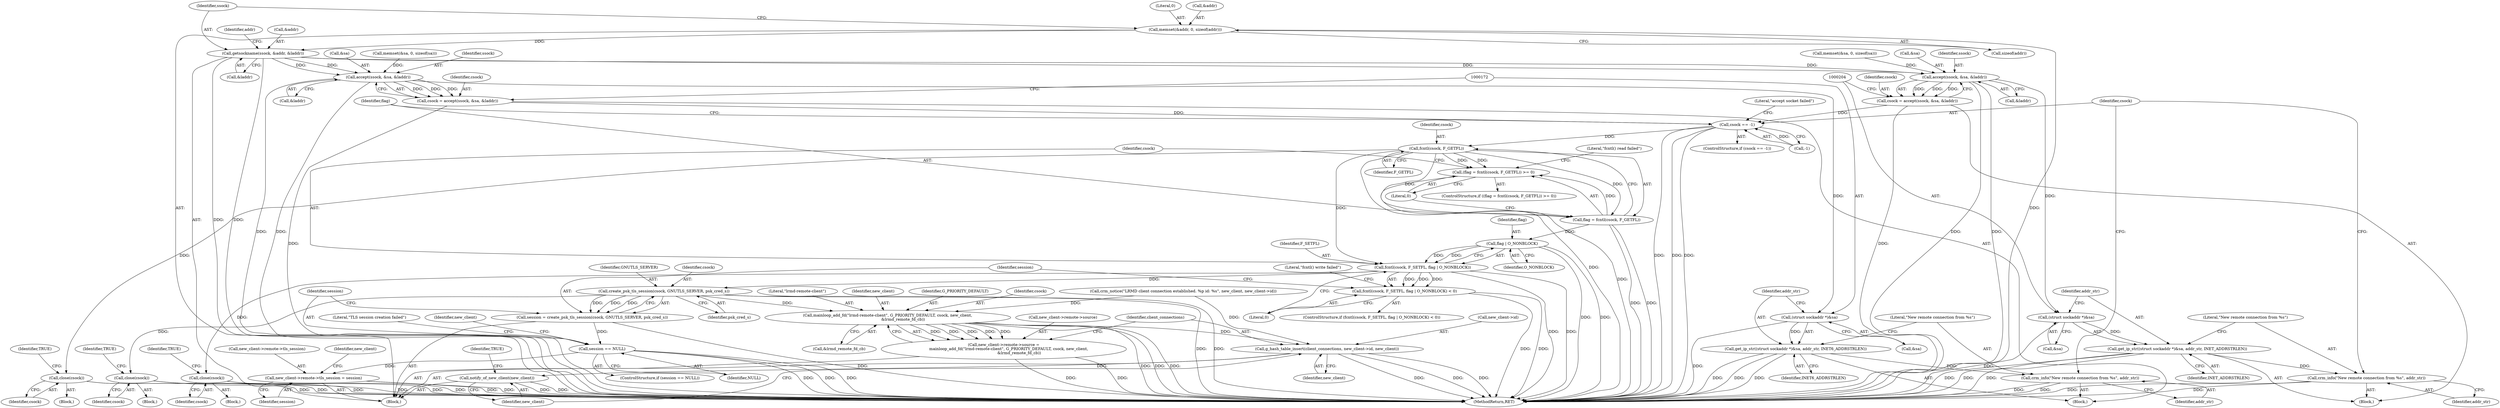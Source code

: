 digraph "0_pacemaker_5ec24a2642bd0854b884d1a9b51d12371373b410_0@API" {
"1000137" [label="(Call,getsockname(ssock, &addr, &laddr))"];
"1000131" [label="(Call,memset(&addr, 0, sizeof(addr)))"];
"1000164" [label="(Call,accept(ssock, &sa, &laddr))"];
"1000162" [label="(Call,csock = accept(ssock, &sa, &laddr))"];
"1000213" [label="(Call,csock == -1)"];
"1000226" [label="(Call,fcntl(csock, F_GETFL))"];
"1000223" [label="(Call,(flag = fcntl(csock, F_GETFL)) >= 0)"];
"1000224" [label="(Call,flag = fcntl(csock, F_GETFL))"];
"1000236" [label="(Call,flag | O_NONBLOCK)"];
"1000233" [label="(Call,fcntl(csock, F_SETFL, flag | O_NONBLOCK))"];
"1000232" [label="(Call,fcntl(csock, F_SETFL, flag | O_NONBLOCK) < 0)"];
"1000243" [label="(Call,close(csock))"];
"1000257" [label="(Call,create_psk_tls_session(csock, GNUTLS_SERVER, psk_cred_s))"];
"1000255" [label="(Call,session = create_psk_tls_session(csock, GNUTLS_SERVER, psk_cred_s))"];
"1000262" [label="(Call,session == NULL)"];
"1000291" [label="(Call,new_client->remote->tls_session = session)"];
"1000268" [label="(Call,close(csock))"];
"1000325" [label="(Call,mainloop_add_fd(\"lrmd-remote-client\", G_PRIORITY_DEFAULT, csock, new_client,\n                         &lrmd_remote_fd_cb))"];
"1000319" [label="(Call,new_client->remote->source =\n        mainloop_add_fd(\"lrmd-remote-client\", G_PRIORITY_DEFAULT, csock, new_client,\n                         &lrmd_remote_fd_cb))"];
"1000332" [label="(Call,g_hash_table_insert(client_connections, new_client->id, new_client))"];
"1000338" [label="(Call,notify_of_new_client(new_client))"];
"1000251" [label="(Call,close(csock))"];
"1000171" [label="(Call,(struct sockaddr *)&sa)"];
"1000170" [label="(Call,get_ip_str((struct sockaddr *)&sa, addr_str, INET6_ADDRSTRLEN))"];
"1000177" [label="(Call,crm_info(\"New remote connection from %s\", addr_str))"];
"1000196" [label="(Call,accept(ssock, &sa, &laddr))"];
"1000194" [label="(Call,csock = accept(ssock, &sa, &laddr))"];
"1000203" [label="(Call,(struct sockaddr *)&sa)"];
"1000202" [label="(Call,get_ip_str((struct sockaddr *)&sa, addr_str, INET_ADDRSTRLEN))"];
"1000209" [label="(Call,crm_info(\"New remote connection from %s\", addr_str))"];
"1000227" [label="(Identifier,csock)"];
"1000171" [label="(Call,(struct sockaddr *)&sa)"];
"1000141" [label="(Call,&laddr)"];
"1000162" [label="(Call,csock = accept(ssock, &sa, &laddr))"];
"1000202" [label="(Call,get_ip_str((struct sockaddr *)&sa, addr_str, INET_ADDRSTRLEN))"];
"1000156" [label="(Call,memset(&sa, 0, sizeof(sa)))"];
"1000330" [label="(Call,&lrmd_remote_fd_cb)"];
"1000165" [label="(Identifier,ssock)"];
"1000327" [label="(Identifier,G_PRIORITY_DEFAULT)"];
"1000233" [label="(Call,fcntl(csock, F_SETFL, flag | O_NONBLOCK))"];
"1000254" [label="(Identifier,TRUE)"];
"1000269" [label="(Identifier,csock)"];
"1000243" [label="(Call,close(csock))"];
"1000300" [label="(Identifier,new_client)"];
"1000212" [label="(ControlStructure,if (csock == -1))"];
"1000194" [label="(Call,csock = accept(ssock, &sa, &laddr))"];
"1000223" [label="(Call,(flag = fcntl(csock, F_GETFL)) >= 0)"];
"1000210" [label="(Literal,\"New remote connection from %s\")"];
"1000139" [label="(Call,&addr)"];
"1000242" [label="(Literal,\"fcntl() write failed\")"];
"1000262" [label="(Call,session == NULL)"];
"1000255" [label="(Call,session = create_psk_tls_session(csock, GNUTLS_SERVER, psk_cred_s))"];
"1000260" [label="(Identifier,psk_cred_s)"];
"1000297" [label="(Identifier,session)"];
"1000188" [label="(Call,memset(&sa, 0, sizeof(sa)))"];
"1000200" [label="(Call,&laddr)"];
"1000267" [label="(Literal,\"TLS session creation failed\")"];
"1000341" [label="(Identifier,TRUE)"];
"1000338" [label="(Call,notify_of_new_client(new_client))"];
"1000328" [label="(Identifier,csock)"];
"1000138" [label="(Identifier,ssock)"];
"1000326" [label="(Literal,\"lrmd-remote-client\")"];
"1000225" [label="(Identifier,flag)"];
"1000215" [label="(Call,-1)"];
"1000244" [label="(Identifier,csock)"];
"1000203" [label="(Call,(struct sockaddr *)&sa)"];
"1000251" [label="(Call,close(csock))"];
"1000320" [label="(Call,new_client->remote->source)"];
"1000168" [label="(Call,&laddr)"];
"1000181" [label="(Block,)"];
"1000248" [label="(Block,)"];
"1000137" [label="(Call,getsockname(ssock, &addr, &laddr))"];
"1000234" [label="(Identifier,csock)"];
"1000261" [label="(ControlStructure,if (session == NULL))"];
"1000214" [label="(Identifier,csock)"];
"1000176" [label="(Identifier,INET6_ADDRSTRLEN)"];
"1000258" [label="(Identifier,csock)"];
"1000146" [label="(Identifier,addr)"];
"1000273" [label="(Identifier,new_client)"];
"1000268" [label="(Call,close(csock))"];
"1000198" [label="(Call,&sa)"];
"1000213" [label="(Call,csock == -1)"];
"1000224" [label="(Call,flag = fcntl(csock, F_GETFL))"];
"1000175" [label="(Identifier,addr_str)"];
"1000178" [label="(Literal,\"New remote connection from %s\")"];
"1000342" [label="(MethodReturn,RET)"];
"1000292" [label="(Call,new_client->remote->tls_session)"];
"1000228" [label="(Identifier,F_GETFL)"];
"1000170" [label="(Call,get_ip_str((struct sockaddr *)&sa, addr_str, INET6_ADDRSTRLEN))"];
"1000166" [label="(Call,&sa)"];
"1000337" [label="(Identifier,new_client)"];
"1000173" [label="(Call,&sa)"];
"1000222" [label="(ControlStructure,if ((flag = fcntl(csock, F_GETFL)) >= 0))"];
"1000134" [label="(Literal,0)"];
"1000259" [label="(Identifier,GNUTLS_SERVER)"];
"1000240" [label="(Block,)"];
"1000236" [label="(Call,flag | O_NONBLOCK)"];
"1000235" [label="(Identifier,F_SETFL)"];
"1000196" [label="(Call,accept(ssock, &sa, &laddr))"];
"1000334" [label="(Call,new_client->id)"];
"1000265" [label="(Block,)"];
"1000252" [label="(Identifier,csock)"];
"1000339" [label="(Identifier,new_client)"];
"1000219" [label="(Literal,\"accept socket failed\")"];
"1000164" [label="(Call,accept(ssock, &sa, &laddr))"];
"1000229" [label="(Literal,0)"];
"1000332" [label="(Call,g_hash_table_insert(client_connections, new_client->id, new_client))"];
"1000177" [label="(Call,crm_info(\"New remote connection from %s\", addr_str))"];
"1000195" [label="(Identifier,csock)"];
"1000231" [label="(ControlStructure,if (fcntl(csock, F_SETFL, flag | O_NONBLOCK) < 0))"];
"1000257" [label="(Call,create_psk_tls_session(csock, GNUTLS_SERVER, psk_cred_s))"];
"1000131" [label="(Call,memset(&addr, 0, sizeof(addr)))"];
"1000132" [label="(Call,&addr)"];
"1000104" [label="(Block,)"];
"1000179" [label="(Identifier,addr_str)"];
"1000256" [label="(Identifier,session)"];
"1000271" [label="(Identifier,TRUE)"];
"1000226" [label="(Call,fcntl(csock, F_GETFL))"];
"1000237" [label="(Identifier,flag)"];
"1000209" [label="(Call,crm_info(\"New remote connection from %s\", addr_str))"];
"1000246" [label="(Identifier,TRUE)"];
"1000135" [label="(Call,sizeof(addr))"];
"1000205" [label="(Call,&sa)"];
"1000325" [label="(Call,mainloop_add_fd(\"lrmd-remote-client\", G_PRIORITY_DEFAULT, csock, new_client,\n                         &lrmd_remote_fd_cb))"];
"1000207" [label="(Identifier,addr_str)"];
"1000238" [label="(Identifier,O_NONBLOCK)"];
"1000250" [label="(Literal,\"fcntl() read failed\")"];
"1000149" [label="(Block,)"];
"1000211" [label="(Identifier,addr_str)"];
"1000291" [label="(Call,new_client->remote->tls_session = session)"];
"1000208" [label="(Identifier,INET_ADDRSTRLEN)"];
"1000329" [label="(Identifier,new_client)"];
"1000197" [label="(Identifier,ssock)"];
"1000232" [label="(Call,fcntl(csock, F_SETFL, flag | O_NONBLOCK) < 0)"];
"1000163" [label="(Identifier,csock)"];
"1000264" [label="(Identifier,NULL)"];
"1000313" [label="(Call,crm_notice(\"LRMD client connection established. %p id: %s\", new_client, new_client->id))"];
"1000263" [label="(Identifier,session)"];
"1000319" [label="(Call,new_client->remote->source =\n        mainloop_add_fd(\"lrmd-remote-client\", G_PRIORITY_DEFAULT, csock, new_client,\n                         &lrmd_remote_fd_cb))"];
"1000333" [label="(Identifier,client_connections)"];
"1000239" [label="(Literal,0)"];
"1000137" -> "1000104"  [label="AST: "];
"1000137" -> "1000141"  [label="CFG: "];
"1000138" -> "1000137"  [label="AST: "];
"1000139" -> "1000137"  [label="AST: "];
"1000141" -> "1000137"  [label="AST: "];
"1000146" -> "1000137"  [label="CFG: "];
"1000137" -> "1000342"  [label="DDG: "];
"1000137" -> "1000342"  [label="DDG: "];
"1000131" -> "1000137"  [label="DDG: "];
"1000137" -> "1000164"  [label="DDG: "];
"1000137" -> "1000164"  [label="DDG: "];
"1000137" -> "1000196"  [label="DDG: "];
"1000137" -> "1000196"  [label="DDG: "];
"1000131" -> "1000104"  [label="AST: "];
"1000131" -> "1000135"  [label="CFG: "];
"1000132" -> "1000131"  [label="AST: "];
"1000134" -> "1000131"  [label="AST: "];
"1000135" -> "1000131"  [label="AST: "];
"1000138" -> "1000131"  [label="CFG: "];
"1000131" -> "1000342"  [label="DDG: "];
"1000164" -> "1000162"  [label="AST: "];
"1000164" -> "1000168"  [label="CFG: "];
"1000165" -> "1000164"  [label="AST: "];
"1000166" -> "1000164"  [label="AST: "];
"1000168" -> "1000164"  [label="AST: "];
"1000162" -> "1000164"  [label="CFG: "];
"1000164" -> "1000342"  [label="DDG: "];
"1000164" -> "1000342"  [label="DDG: "];
"1000164" -> "1000162"  [label="DDG: "];
"1000164" -> "1000162"  [label="DDG: "];
"1000164" -> "1000162"  [label="DDG: "];
"1000156" -> "1000164"  [label="DDG: "];
"1000164" -> "1000171"  [label="DDG: "];
"1000162" -> "1000149"  [label="AST: "];
"1000163" -> "1000162"  [label="AST: "];
"1000172" -> "1000162"  [label="CFG: "];
"1000162" -> "1000342"  [label="DDG: "];
"1000162" -> "1000213"  [label="DDG: "];
"1000213" -> "1000212"  [label="AST: "];
"1000213" -> "1000215"  [label="CFG: "];
"1000214" -> "1000213"  [label="AST: "];
"1000215" -> "1000213"  [label="AST: "];
"1000219" -> "1000213"  [label="CFG: "];
"1000225" -> "1000213"  [label="CFG: "];
"1000213" -> "1000342"  [label="DDG: "];
"1000213" -> "1000342"  [label="DDG: "];
"1000213" -> "1000342"  [label="DDG: "];
"1000194" -> "1000213"  [label="DDG: "];
"1000215" -> "1000213"  [label="DDG: "];
"1000213" -> "1000226"  [label="DDG: "];
"1000226" -> "1000224"  [label="AST: "];
"1000226" -> "1000228"  [label="CFG: "];
"1000227" -> "1000226"  [label="AST: "];
"1000228" -> "1000226"  [label="AST: "];
"1000224" -> "1000226"  [label="CFG: "];
"1000226" -> "1000342"  [label="DDG: "];
"1000226" -> "1000223"  [label="DDG: "];
"1000226" -> "1000223"  [label="DDG: "];
"1000226" -> "1000224"  [label="DDG: "];
"1000226" -> "1000224"  [label="DDG: "];
"1000226" -> "1000233"  [label="DDG: "];
"1000226" -> "1000251"  [label="DDG: "];
"1000223" -> "1000222"  [label="AST: "];
"1000223" -> "1000229"  [label="CFG: "];
"1000224" -> "1000223"  [label="AST: "];
"1000229" -> "1000223"  [label="AST: "];
"1000234" -> "1000223"  [label="CFG: "];
"1000250" -> "1000223"  [label="CFG: "];
"1000223" -> "1000342"  [label="DDG: "];
"1000224" -> "1000223"  [label="DDG: "];
"1000225" -> "1000224"  [label="AST: "];
"1000229" -> "1000224"  [label="CFG: "];
"1000224" -> "1000342"  [label="DDG: "];
"1000224" -> "1000342"  [label="DDG: "];
"1000224" -> "1000236"  [label="DDG: "];
"1000236" -> "1000233"  [label="AST: "];
"1000236" -> "1000238"  [label="CFG: "];
"1000237" -> "1000236"  [label="AST: "];
"1000238" -> "1000236"  [label="AST: "];
"1000233" -> "1000236"  [label="CFG: "];
"1000236" -> "1000342"  [label="DDG: "];
"1000236" -> "1000342"  [label="DDG: "];
"1000236" -> "1000233"  [label="DDG: "];
"1000236" -> "1000233"  [label="DDG: "];
"1000233" -> "1000232"  [label="AST: "];
"1000234" -> "1000233"  [label="AST: "];
"1000235" -> "1000233"  [label="AST: "];
"1000239" -> "1000233"  [label="CFG: "];
"1000233" -> "1000342"  [label="DDG: "];
"1000233" -> "1000342"  [label="DDG: "];
"1000233" -> "1000232"  [label="DDG: "];
"1000233" -> "1000232"  [label="DDG: "];
"1000233" -> "1000232"  [label="DDG: "];
"1000233" -> "1000243"  [label="DDG: "];
"1000233" -> "1000257"  [label="DDG: "];
"1000232" -> "1000231"  [label="AST: "];
"1000232" -> "1000239"  [label="CFG: "];
"1000239" -> "1000232"  [label="AST: "];
"1000242" -> "1000232"  [label="CFG: "];
"1000256" -> "1000232"  [label="CFG: "];
"1000232" -> "1000342"  [label="DDG: "];
"1000232" -> "1000342"  [label="DDG: "];
"1000243" -> "1000240"  [label="AST: "];
"1000243" -> "1000244"  [label="CFG: "];
"1000244" -> "1000243"  [label="AST: "];
"1000246" -> "1000243"  [label="CFG: "];
"1000243" -> "1000342"  [label="DDG: "];
"1000243" -> "1000342"  [label="DDG: "];
"1000257" -> "1000255"  [label="AST: "];
"1000257" -> "1000260"  [label="CFG: "];
"1000258" -> "1000257"  [label="AST: "];
"1000259" -> "1000257"  [label="AST: "];
"1000260" -> "1000257"  [label="AST: "];
"1000255" -> "1000257"  [label="CFG: "];
"1000257" -> "1000342"  [label="DDG: "];
"1000257" -> "1000342"  [label="DDG: "];
"1000257" -> "1000255"  [label="DDG: "];
"1000257" -> "1000255"  [label="DDG: "];
"1000257" -> "1000255"  [label="DDG: "];
"1000257" -> "1000268"  [label="DDG: "];
"1000257" -> "1000325"  [label="DDG: "];
"1000255" -> "1000104"  [label="AST: "];
"1000256" -> "1000255"  [label="AST: "];
"1000263" -> "1000255"  [label="CFG: "];
"1000255" -> "1000342"  [label="DDG: "];
"1000255" -> "1000262"  [label="DDG: "];
"1000262" -> "1000261"  [label="AST: "];
"1000262" -> "1000264"  [label="CFG: "];
"1000263" -> "1000262"  [label="AST: "];
"1000264" -> "1000262"  [label="AST: "];
"1000267" -> "1000262"  [label="CFG: "];
"1000273" -> "1000262"  [label="CFG: "];
"1000262" -> "1000342"  [label="DDG: "];
"1000262" -> "1000342"  [label="DDG: "];
"1000262" -> "1000342"  [label="DDG: "];
"1000262" -> "1000291"  [label="DDG: "];
"1000291" -> "1000104"  [label="AST: "];
"1000291" -> "1000297"  [label="CFG: "];
"1000292" -> "1000291"  [label="AST: "];
"1000297" -> "1000291"  [label="AST: "];
"1000300" -> "1000291"  [label="CFG: "];
"1000291" -> "1000342"  [label="DDG: "];
"1000291" -> "1000342"  [label="DDG: "];
"1000268" -> "1000265"  [label="AST: "];
"1000268" -> "1000269"  [label="CFG: "];
"1000269" -> "1000268"  [label="AST: "];
"1000271" -> "1000268"  [label="CFG: "];
"1000268" -> "1000342"  [label="DDG: "];
"1000268" -> "1000342"  [label="DDG: "];
"1000325" -> "1000319"  [label="AST: "];
"1000325" -> "1000330"  [label="CFG: "];
"1000326" -> "1000325"  [label="AST: "];
"1000327" -> "1000325"  [label="AST: "];
"1000328" -> "1000325"  [label="AST: "];
"1000329" -> "1000325"  [label="AST: "];
"1000330" -> "1000325"  [label="AST: "];
"1000319" -> "1000325"  [label="CFG: "];
"1000325" -> "1000342"  [label="DDG: "];
"1000325" -> "1000342"  [label="DDG: "];
"1000325" -> "1000342"  [label="DDG: "];
"1000325" -> "1000319"  [label="DDG: "];
"1000325" -> "1000319"  [label="DDG: "];
"1000325" -> "1000319"  [label="DDG: "];
"1000325" -> "1000319"  [label="DDG: "];
"1000325" -> "1000319"  [label="DDG: "];
"1000313" -> "1000325"  [label="DDG: "];
"1000325" -> "1000332"  [label="DDG: "];
"1000319" -> "1000104"  [label="AST: "];
"1000320" -> "1000319"  [label="AST: "];
"1000333" -> "1000319"  [label="CFG: "];
"1000319" -> "1000342"  [label="DDG: "];
"1000319" -> "1000342"  [label="DDG: "];
"1000332" -> "1000104"  [label="AST: "];
"1000332" -> "1000337"  [label="CFG: "];
"1000333" -> "1000332"  [label="AST: "];
"1000334" -> "1000332"  [label="AST: "];
"1000337" -> "1000332"  [label="AST: "];
"1000339" -> "1000332"  [label="CFG: "];
"1000332" -> "1000342"  [label="DDG: "];
"1000332" -> "1000342"  [label="DDG: "];
"1000332" -> "1000342"  [label="DDG: "];
"1000313" -> "1000332"  [label="DDG: "];
"1000332" -> "1000338"  [label="DDG: "];
"1000338" -> "1000104"  [label="AST: "];
"1000338" -> "1000339"  [label="CFG: "];
"1000339" -> "1000338"  [label="AST: "];
"1000341" -> "1000338"  [label="CFG: "];
"1000338" -> "1000342"  [label="DDG: "];
"1000338" -> "1000342"  [label="DDG: "];
"1000251" -> "1000248"  [label="AST: "];
"1000251" -> "1000252"  [label="CFG: "];
"1000252" -> "1000251"  [label="AST: "];
"1000254" -> "1000251"  [label="CFG: "];
"1000251" -> "1000342"  [label="DDG: "];
"1000251" -> "1000342"  [label="DDG: "];
"1000171" -> "1000170"  [label="AST: "];
"1000171" -> "1000173"  [label="CFG: "];
"1000172" -> "1000171"  [label="AST: "];
"1000173" -> "1000171"  [label="AST: "];
"1000175" -> "1000171"  [label="CFG: "];
"1000171" -> "1000342"  [label="DDG: "];
"1000171" -> "1000170"  [label="DDG: "];
"1000170" -> "1000149"  [label="AST: "];
"1000170" -> "1000176"  [label="CFG: "];
"1000175" -> "1000170"  [label="AST: "];
"1000176" -> "1000170"  [label="AST: "];
"1000178" -> "1000170"  [label="CFG: "];
"1000170" -> "1000342"  [label="DDG: "];
"1000170" -> "1000342"  [label="DDG: "];
"1000170" -> "1000342"  [label="DDG: "];
"1000170" -> "1000177"  [label="DDG: "];
"1000177" -> "1000149"  [label="AST: "];
"1000177" -> "1000179"  [label="CFG: "];
"1000178" -> "1000177"  [label="AST: "];
"1000179" -> "1000177"  [label="AST: "];
"1000214" -> "1000177"  [label="CFG: "];
"1000177" -> "1000342"  [label="DDG: "];
"1000177" -> "1000342"  [label="DDG: "];
"1000196" -> "1000194"  [label="AST: "];
"1000196" -> "1000200"  [label="CFG: "];
"1000197" -> "1000196"  [label="AST: "];
"1000198" -> "1000196"  [label="AST: "];
"1000200" -> "1000196"  [label="AST: "];
"1000194" -> "1000196"  [label="CFG: "];
"1000196" -> "1000342"  [label="DDG: "];
"1000196" -> "1000342"  [label="DDG: "];
"1000196" -> "1000194"  [label="DDG: "];
"1000196" -> "1000194"  [label="DDG: "];
"1000196" -> "1000194"  [label="DDG: "];
"1000188" -> "1000196"  [label="DDG: "];
"1000196" -> "1000203"  [label="DDG: "];
"1000194" -> "1000181"  [label="AST: "];
"1000195" -> "1000194"  [label="AST: "];
"1000204" -> "1000194"  [label="CFG: "];
"1000194" -> "1000342"  [label="DDG: "];
"1000203" -> "1000202"  [label="AST: "];
"1000203" -> "1000205"  [label="CFG: "];
"1000204" -> "1000203"  [label="AST: "];
"1000205" -> "1000203"  [label="AST: "];
"1000207" -> "1000203"  [label="CFG: "];
"1000203" -> "1000342"  [label="DDG: "];
"1000203" -> "1000202"  [label="DDG: "];
"1000202" -> "1000181"  [label="AST: "];
"1000202" -> "1000208"  [label="CFG: "];
"1000207" -> "1000202"  [label="AST: "];
"1000208" -> "1000202"  [label="AST: "];
"1000210" -> "1000202"  [label="CFG: "];
"1000202" -> "1000342"  [label="DDG: "];
"1000202" -> "1000342"  [label="DDG: "];
"1000202" -> "1000342"  [label="DDG: "];
"1000202" -> "1000209"  [label="DDG: "];
"1000209" -> "1000181"  [label="AST: "];
"1000209" -> "1000211"  [label="CFG: "];
"1000210" -> "1000209"  [label="AST: "];
"1000211" -> "1000209"  [label="AST: "];
"1000214" -> "1000209"  [label="CFG: "];
"1000209" -> "1000342"  [label="DDG: "];
"1000209" -> "1000342"  [label="DDG: "];
}
